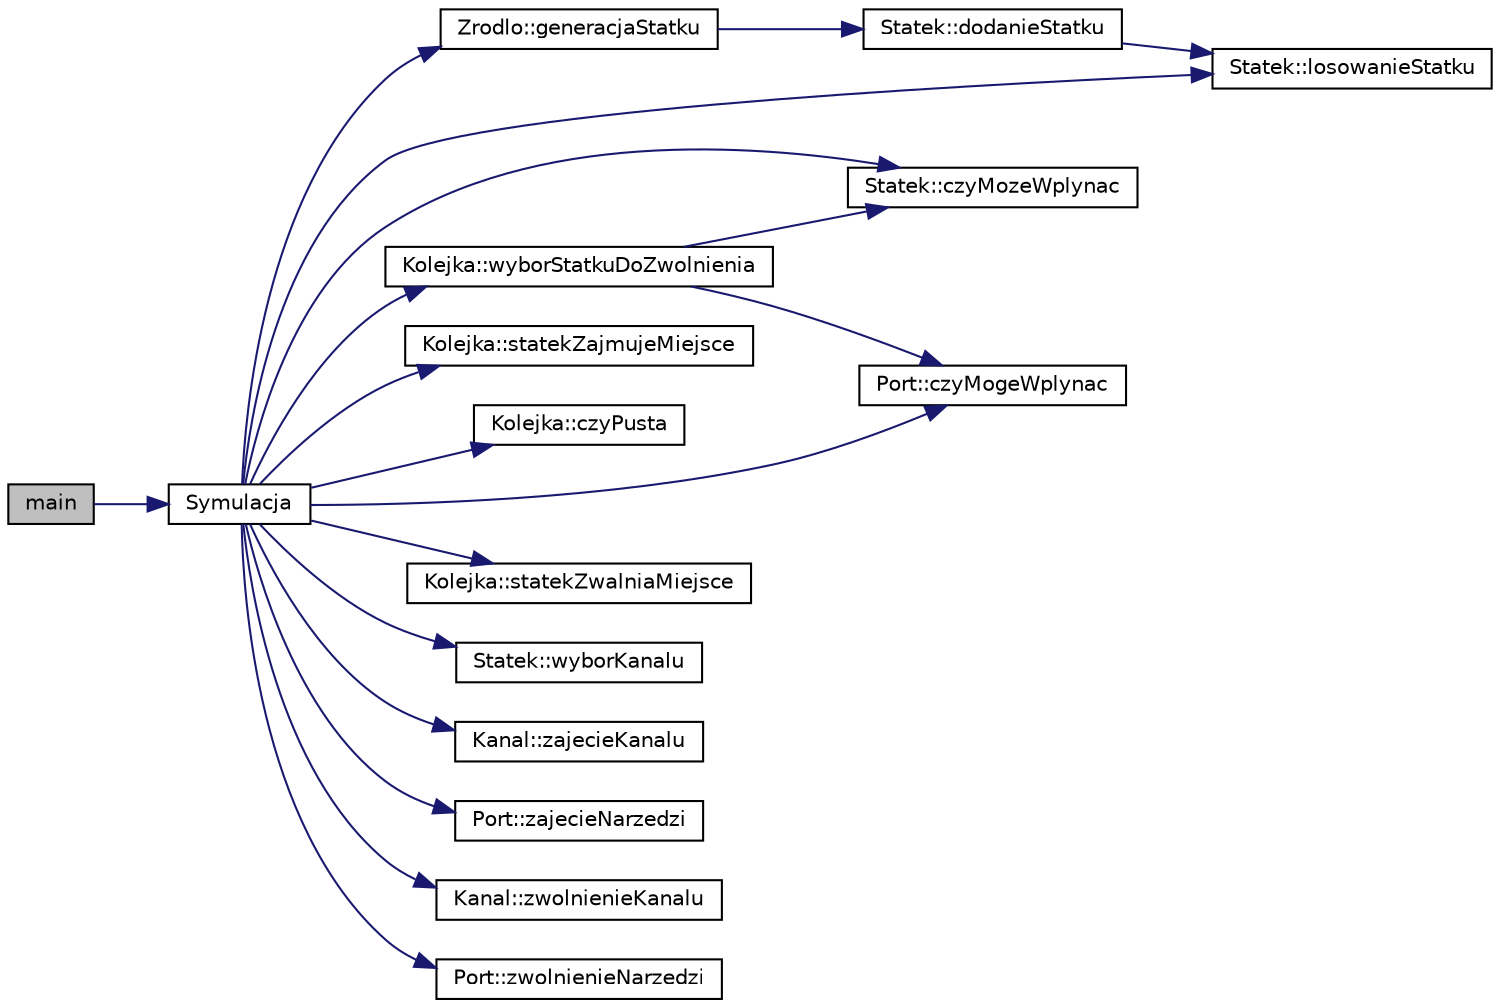 digraph "main"
{
  edge [fontname="Helvetica",fontsize="10",labelfontname="Helvetica",labelfontsize="10"];
  node [fontname="Helvetica",fontsize="10",shape=record];
  rankdir="LR";
  Node1 [label="main",height=0.2,width=0.4,color="black", fillcolor="grey75", style="filled", fontcolor="black"];
  Node1 -> Node2 [color="midnightblue",fontsize="10",style="solid",fontname="Helvetica"];
  Node2 [label="Symulacja",height=0.2,width=0.4,color="black", fillcolor="white", style="filled",URL="$symulacja_8h.html#a0e6f7b9ec172d7e193bd1ec1c5173da4"];
  Node2 -> Node3 [color="midnightblue",fontsize="10",style="solid",fontname="Helvetica"];
  Node3 [label="Zrodlo::generacjaStatku",height=0.2,width=0.4,color="black", fillcolor="white", style="filled",URL="$class_zrodlo.html#a789dbec31e8e1d8d56124f335114388a"];
  Node3 -> Node4 [color="midnightblue",fontsize="10",style="solid",fontname="Helvetica"];
  Node4 [label="Statek::dodanieStatku",height=0.2,width=0.4,color="black", fillcolor="white", style="filled",URL="$class_statek.html#a2fadfeb1727e74eff8c70abca62a5c29",tooltip="Dodanie statku (obiekt przyjmuje wartosci) "];
  Node4 -> Node5 [color="midnightblue",fontsize="10",style="solid",fontname="Helvetica"];
  Node5 [label="Statek::losowanieStatku",height=0.2,width=0.4,color="black", fillcolor="white", style="filled",URL="$class_statek.html#a779dc2d86b04179db2e39828835d0ae5",tooltip="Losowanie statku. "];
  Node2 -> Node6 [color="midnightblue",fontsize="10",style="solid",fontname="Helvetica"];
  Node6 [label="Statek::czyMozeWplynac",height=0.2,width=0.4,color="black", fillcolor="white", style="filled",URL="$class_statek.html#a8706546cad1537044d4a4f43b777dfd0",tooltip="Funkcja sprawdzajaca czy mozemy wplynac do kanalu. "];
  Node2 -> Node7 [color="midnightblue",fontsize="10",style="solid",fontname="Helvetica"];
  Node7 [label="Port::czyMogeWplynac",height=0.2,width=0.4,color="black", fillcolor="white", style="filled",URL="$class_port.html#a3dbce335ee656437c81b748db01c3747",tooltip="Funkcja sprawdzajaca czy statek moze wplynac do portu. "];
  Node2 -> Node8 [color="midnightblue",fontsize="10",style="solid",fontname="Helvetica"];
  Node8 [label="Kolejka::statekZajmujeMiejsce",height=0.2,width=0.4,color="black", fillcolor="white", style="filled",URL="$class_kolejka.html#a0403be58c8d387d8f69f7056e9cf1a3b",tooltip="Zajecie miejsca. "];
  Node2 -> Node9 [color="midnightblue",fontsize="10",style="solid",fontname="Helvetica"];
  Node9 [label="Kolejka::czyPusta",height=0.2,width=0.4,color="black", fillcolor="white", style="filled",URL="$class_kolejka.html#aebf38c073da63548bb7b6b684e7dbe38"];
  Node2 -> Node10 [color="midnightblue",fontsize="10",style="solid",fontname="Helvetica"];
  Node10 [label="Kolejka::wyborStatkuDoZwolnienia",height=0.2,width=0.4,color="black", fillcolor="white", style="filled",URL="$class_kolejka.html#adbc66a89911409f3f82ee284901f1ea4"];
  Node10 -> Node6 [color="midnightblue",fontsize="10",style="solid",fontname="Helvetica"];
  Node10 -> Node7 [color="midnightblue",fontsize="10",style="solid",fontname="Helvetica"];
  Node2 -> Node11 [color="midnightblue",fontsize="10",style="solid",fontname="Helvetica"];
  Node11 [label="Kolejka::statekZwalniaMiejsce",height=0.2,width=0.4,color="black", fillcolor="white", style="filled",URL="$class_kolejka.html#a38befd95214f5f4e2f2bd12c0a7b8029",tooltip="Zwolnienie miejsca przez statek. "];
  Node2 -> Node12 [color="midnightblue",fontsize="10",style="solid",fontname="Helvetica"];
  Node12 [label="Statek::wyborKanalu",height=0.2,width=0.4,color="black", fillcolor="white", style="filled",URL="$class_statek.html#ab9d3849213bb73a1ca8420f7b3167c96",tooltip="Funkcja zwracajaca kanal do ktorego mozemy wplynac. "];
  Node2 -> Node13 [color="midnightblue",fontsize="10",style="solid",fontname="Helvetica"];
  Node13 [label="Kanal::zajecieKanalu",height=0.2,width=0.4,color="black", fillcolor="white", style="filled",URL="$class_kanal.html#a5b527f8de60f870a04e0fd6b4aba7646",tooltip="Zajecie kanalu. "];
  Node2 -> Node14 [color="midnightblue",fontsize="10",style="solid",fontname="Helvetica"];
  Node14 [label="Port::zajecieNarzedzi",height=0.2,width=0.4,color="black", fillcolor="white", style="filled",URL="$class_port.html#a4f044da41e3acbd9f57f25d9565fca9c",tooltip="Funkcja dla zajmujaca narzedzia dla konkretnego statku. "];
  Node2 -> Node15 [color="midnightblue",fontsize="10",style="solid",fontname="Helvetica"];
  Node15 [label="Kanal::zwolnienieKanalu",height=0.2,width=0.4,color="black", fillcolor="white", style="filled",URL="$class_kanal.html#ac034ee3d8a597d5a11fd232491a8a90a",tooltip="Zwolnienie kanalu. "];
  Node2 -> Node16 [color="midnightblue",fontsize="10",style="solid",fontname="Helvetica"];
  Node16 [label="Port::zwolnienieNarzedzi",height=0.2,width=0.4,color="black", fillcolor="white", style="filled",URL="$class_port.html#aa3d0fd7d499550750f0bea64bdd401f0",tooltip="Funkcja dla zwalnia narzedzia dla konkretnego statku. "];
  Node2 -> Node5 [color="midnightblue",fontsize="10",style="solid",fontname="Helvetica"];
}
